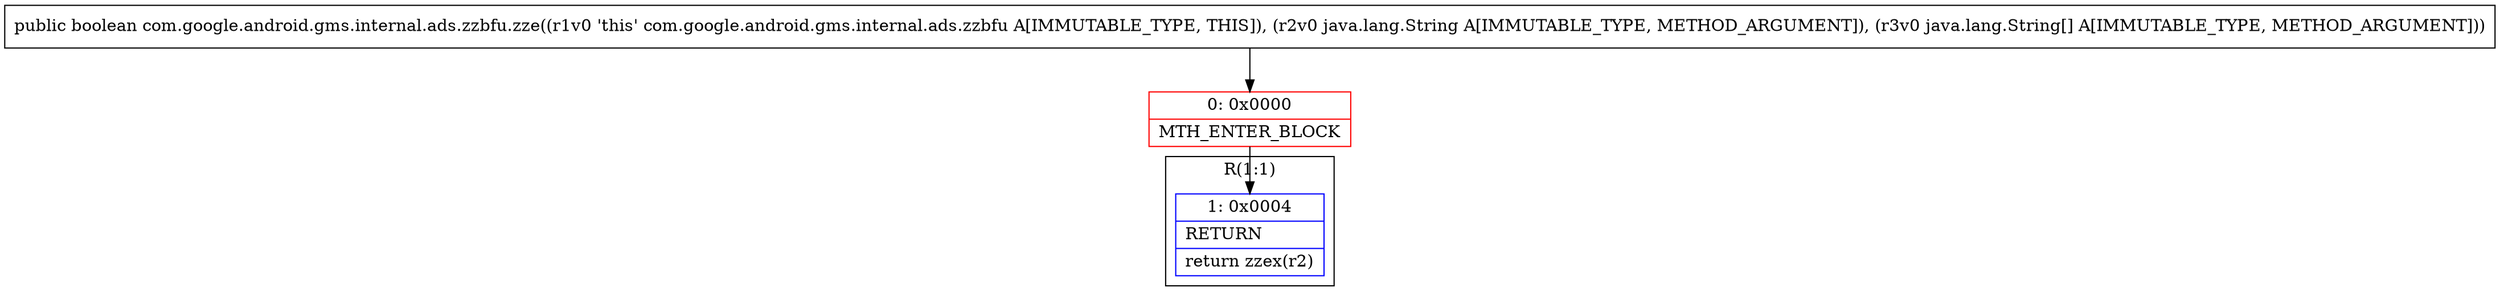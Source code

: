 digraph "CFG forcom.google.android.gms.internal.ads.zzbfu.zze(Ljava\/lang\/String;[Ljava\/lang\/String;)Z" {
subgraph cluster_Region_1695283419 {
label = "R(1:1)";
node [shape=record,color=blue];
Node_1 [shape=record,label="{1\:\ 0x0004|RETURN\l|return zzex(r2)\l}"];
}
Node_0 [shape=record,color=red,label="{0\:\ 0x0000|MTH_ENTER_BLOCK\l}"];
MethodNode[shape=record,label="{public boolean com.google.android.gms.internal.ads.zzbfu.zze((r1v0 'this' com.google.android.gms.internal.ads.zzbfu A[IMMUTABLE_TYPE, THIS]), (r2v0 java.lang.String A[IMMUTABLE_TYPE, METHOD_ARGUMENT]), (r3v0 java.lang.String[] A[IMMUTABLE_TYPE, METHOD_ARGUMENT])) }"];
MethodNode -> Node_0;
Node_0 -> Node_1;
}

